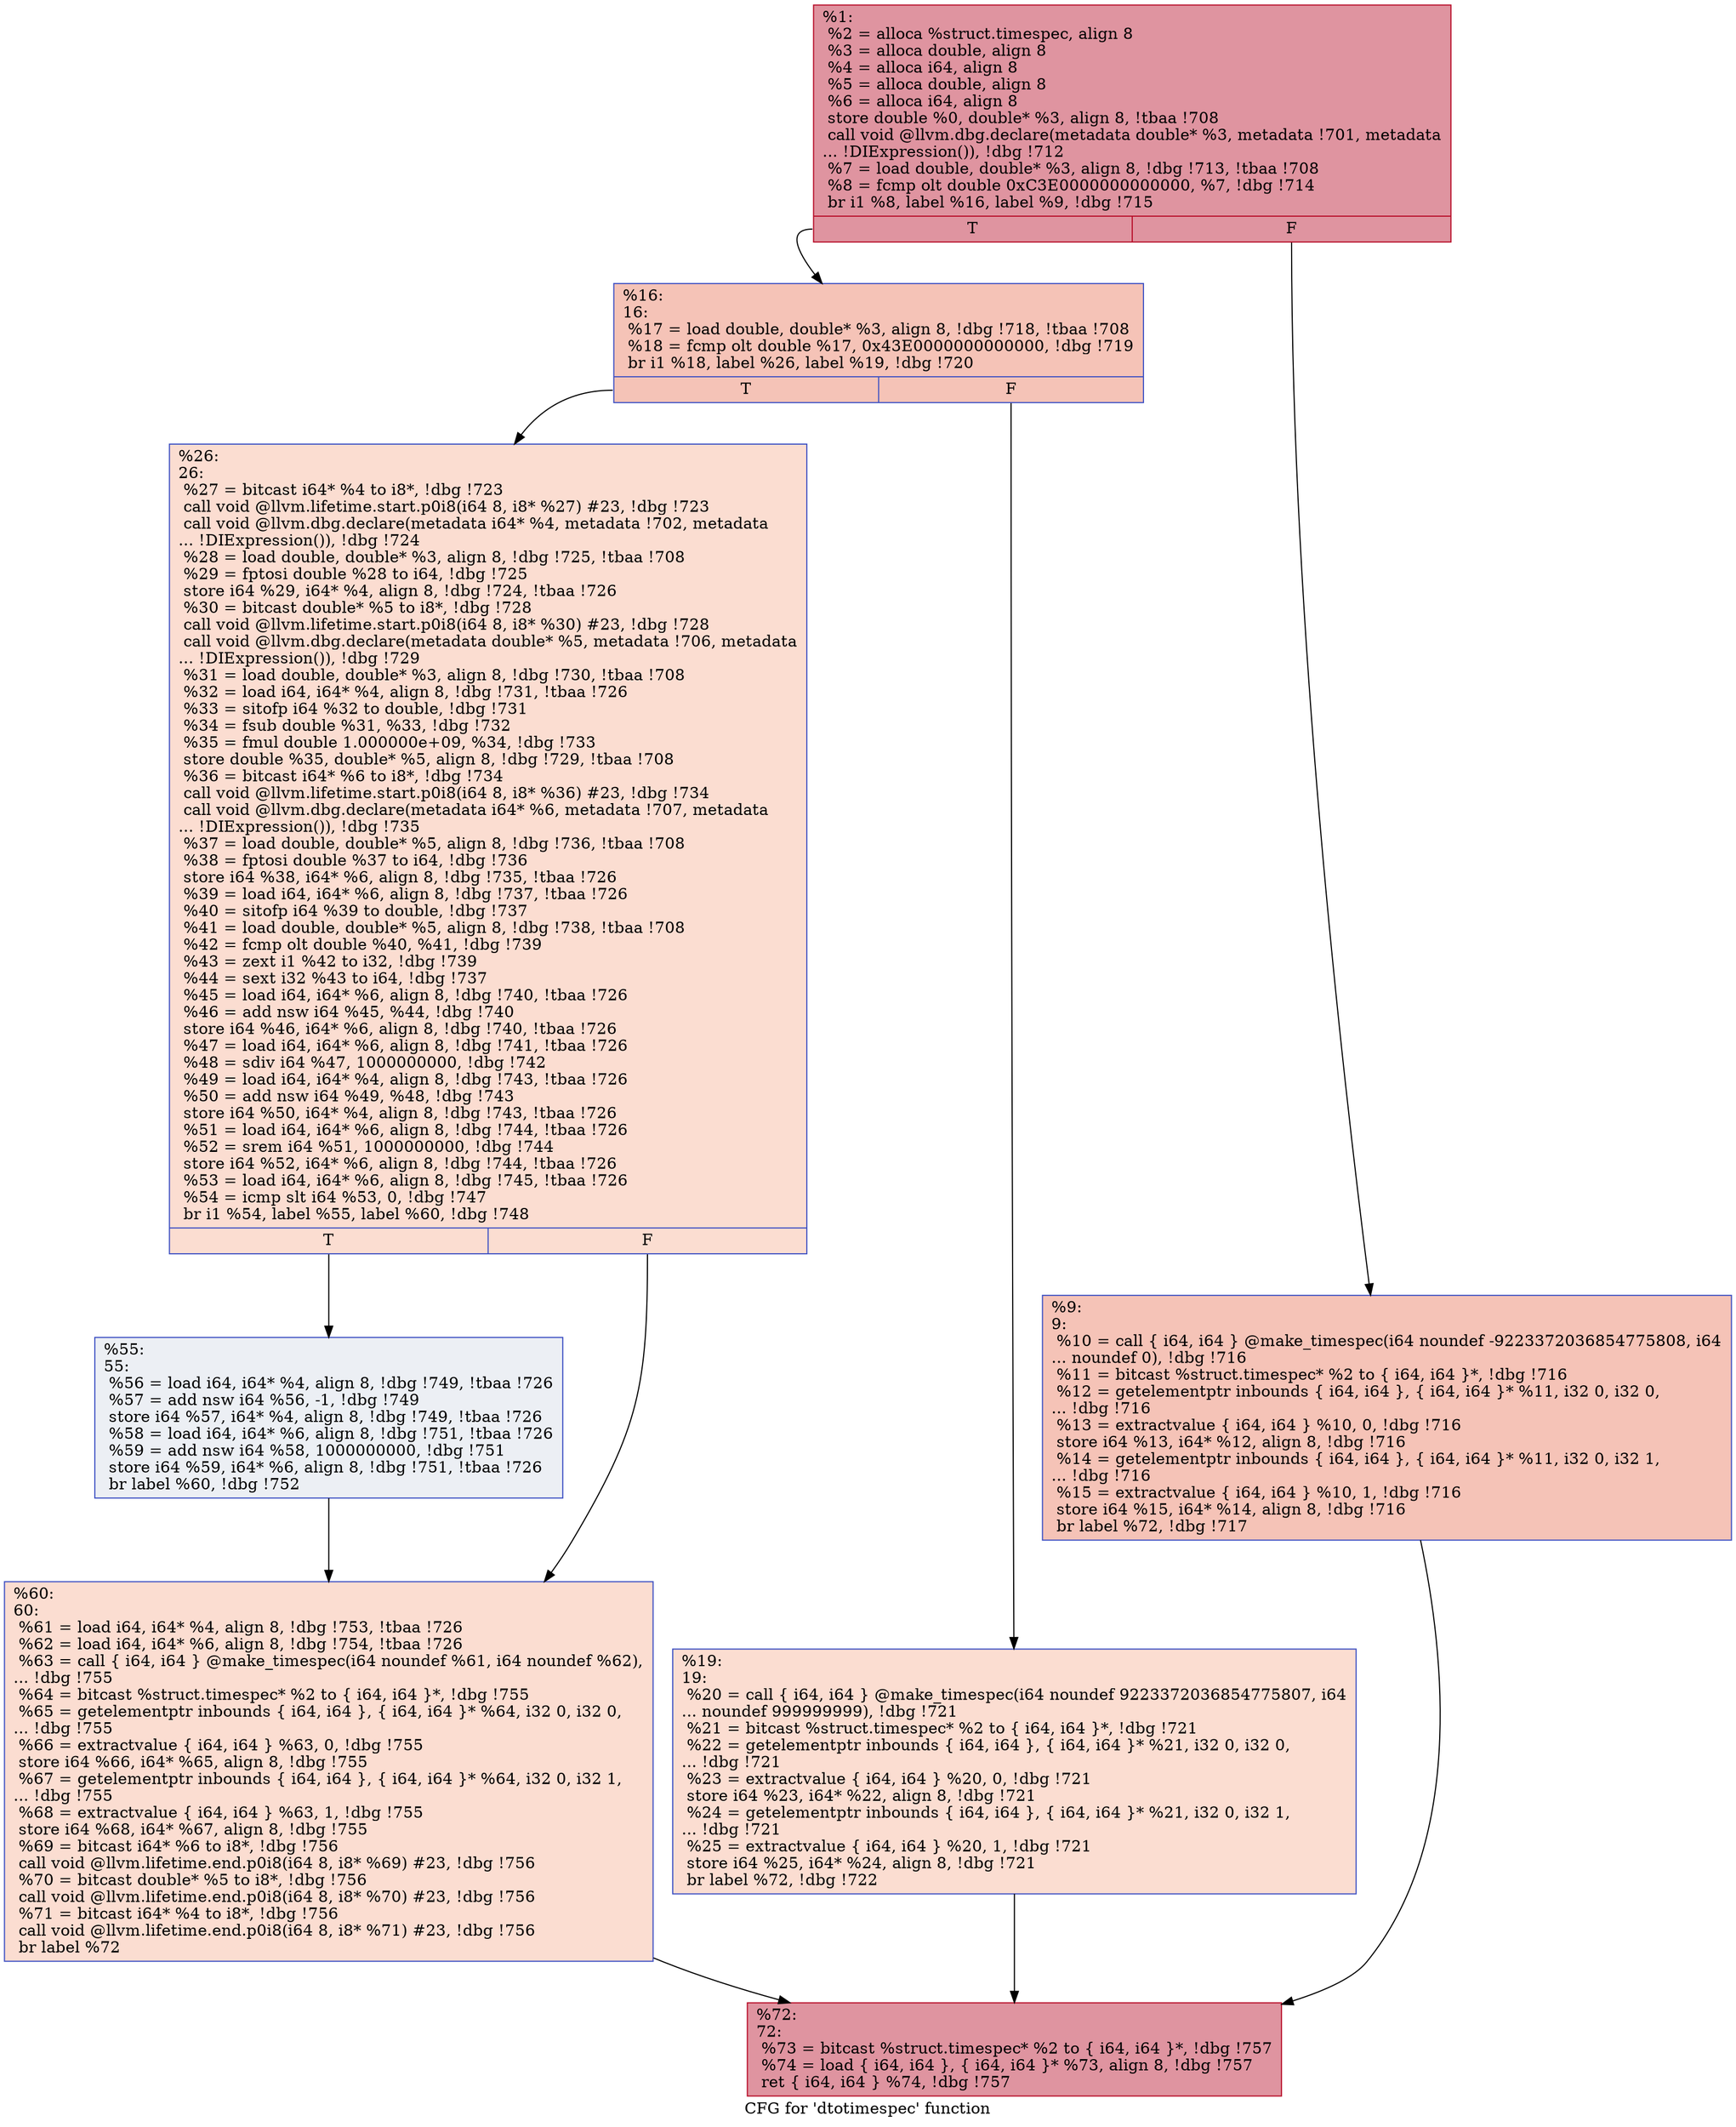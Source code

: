 digraph "CFG for 'dtotimespec' function" {
	label="CFG for 'dtotimespec' function";

	Node0x9c9070 [shape=record,color="#b70d28ff", style=filled, fillcolor="#b70d2870",label="{%1:\l  %2 = alloca %struct.timespec, align 8\l  %3 = alloca double, align 8\l  %4 = alloca i64, align 8\l  %5 = alloca double, align 8\l  %6 = alloca i64, align 8\l  store double %0, double* %3, align 8, !tbaa !708\l  call void @llvm.dbg.declare(metadata double* %3, metadata !701, metadata\l... !DIExpression()), !dbg !712\l  %7 = load double, double* %3, align 8, !dbg !713, !tbaa !708\l  %8 = fcmp olt double 0xC3E0000000000000, %7, !dbg !714\l  br i1 %8, label %16, label %9, !dbg !715\l|{<s0>T|<s1>F}}"];
	Node0x9c9070:s0 -> Node0x9cc020;
	Node0x9c9070:s1 -> Node0x9cbfd0;
	Node0x9cbfd0 [shape=record,color="#3d50c3ff", style=filled, fillcolor="#e8765c70",label="{%9:\l9:                                                \l  %10 = call \{ i64, i64 \} @make_timespec(i64 noundef -9223372036854775808, i64\l... noundef 0), !dbg !716\l  %11 = bitcast %struct.timespec* %2 to \{ i64, i64 \}*, !dbg !716\l  %12 = getelementptr inbounds \{ i64, i64 \}, \{ i64, i64 \}* %11, i32 0, i32 0,\l... !dbg !716\l  %13 = extractvalue \{ i64, i64 \} %10, 0, !dbg !716\l  store i64 %13, i64* %12, align 8, !dbg !716\l  %14 = getelementptr inbounds \{ i64, i64 \}, \{ i64, i64 \}* %11, i32 0, i32 1,\l... !dbg !716\l  %15 = extractvalue \{ i64, i64 \} %10, 1, !dbg !716\l  store i64 %15, i64* %14, align 8, !dbg !716\l  br label %72, !dbg !717\l}"];
	Node0x9cbfd0 -> Node0x9cc1b0;
	Node0x9cc020 [shape=record,color="#3d50c3ff", style=filled, fillcolor="#e8765c70",label="{%16:\l16:                                               \l  %17 = load double, double* %3, align 8, !dbg !718, !tbaa !708\l  %18 = fcmp olt double %17, 0x43E0000000000000, !dbg !719\l  br i1 %18, label %26, label %19, !dbg !720\l|{<s0>T|<s1>F}}"];
	Node0x9cc020:s0 -> Node0x9cc0c0;
	Node0x9cc020:s1 -> Node0x9cc070;
	Node0x9cc070 [shape=record,color="#3d50c3ff", style=filled, fillcolor="#f7b39670",label="{%19:\l19:                                               \l  %20 = call \{ i64, i64 \} @make_timespec(i64 noundef 9223372036854775807, i64\l... noundef 999999999), !dbg !721\l  %21 = bitcast %struct.timespec* %2 to \{ i64, i64 \}*, !dbg !721\l  %22 = getelementptr inbounds \{ i64, i64 \}, \{ i64, i64 \}* %21, i32 0, i32 0,\l... !dbg !721\l  %23 = extractvalue \{ i64, i64 \} %20, 0, !dbg !721\l  store i64 %23, i64* %22, align 8, !dbg !721\l  %24 = getelementptr inbounds \{ i64, i64 \}, \{ i64, i64 \}* %21, i32 0, i32 1,\l... !dbg !721\l  %25 = extractvalue \{ i64, i64 \} %20, 1, !dbg !721\l  store i64 %25, i64* %24, align 8, !dbg !721\l  br label %72, !dbg !722\l}"];
	Node0x9cc070 -> Node0x9cc1b0;
	Node0x9cc0c0 [shape=record,color="#3d50c3ff", style=filled, fillcolor="#f7b39670",label="{%26:\l26:                                               \l  %27 = bitcast i64* %4 to i8*, !dbg !723\l  call void @llvm.lifetime.start.p0i8(i64 8, i8* %27) #23, !dbg !723\l  call void @llvm.dbg.declare(metadata i64* %4, metadata !702, metadata\l... !DIExpression()), !dbg !724\l  %28 = load double, double* %3, align 8, !dbg !725, !tbaa !708\l  %29 = fptosi double %28 to i64, !dbg !725\l  store i64 %29, i64* %4, align 8, !dbg !724, !tbaa !726\l  %30 = bitcast double* %5 to i8*, !dbg !728\l  call void @llvm.lifetime.start.p0i8(i64 8, i8* %30) #23, !dbg !728\l  call void @llvm.dbg.declare(metadata double* %5, metadata !706, metadata\l... !DIExpression()), !dbg !729\l  %31 = load double, double* %3, align 8, !dbg !730, !tbaa !708\l  %32 = load i64, i64* %4, align 8, !dbg !731, !tbaa !726\l  %33 = sitofp i64 %32 to double, !dbg !731\l  %34 = fsub double %31, %33, !dbg !732\l  %35 = fmul double 1.000000e+09, %34, !dbg !733\l  store double %35, double* %5, align 8, !dbg !729, !tbaa !708\l  %36 = bitcast i64* %6 to i8*, !dbg !734\l  call void @llvm.lifetime.start.p0i8(i64 8, i8* %36) #23, !dbg !734\l  call void @llvm.dbg.declare(metadata i64* %6, metadata !707, metadata\l... !DIExpression()), !dbg !735\l  %37 = load double, double* %5, align 8, !dbg !736, !tbaa !708\l  %38 = fptosi double %37 to i64, !dbg !736\l  store i64 %38, i64* %6, align 8, !dbg !735, !tbaa !726\l  %39 = load i64, i64* %6, align 8, !dbg !737, !tbaa !726\l  %40 = sitofp i64 %39 to double, !dbg !737\l  %41 = load double, double* %5, align 8, !dbg !738, !tbaa !708\l  %42 = fcmp olt double %40, %41, !dbg !739\l  %43 = zext i1 %42 to i32, !dbg !739\l  %44 = sext i32 %43 to i64, !dbg !737\l  %45 = load i64, i64* %6, align 8, !dbg !740, !tbaa !726\l  %46 = add nsw i64 %45, %44, !dbg !740\l  store i64 %46, i64* %6, align 8, !dbg !740, !tbaa !726\l  %47 = load i64, i64* %6, align 8, !dbg !741, !tbaa !726\l  %48 = sdiv i64 %47, 1000000000, !dbg !742\l  %49 = load i64, i64* %4, align 8, !dbg !743, !tbaa !726\l  %50 = add nsw i64 %49, %48, !dbg !743\l  store i64 %50, i64* %4, align 8, !dbg !743, !tbaa !726\l  %51 = load i64, i64* %6, align 8, !dbg !744, !tbaa !726\l  %52 = srem i64 %51, 1000000000, !dbg !744\l  store i64 %52, i64* %6, align 8, !dbg !744, !tbaa !726\l  %53 = load i64, i64* %6, align 8, !dbg !745, !tbaa !726\l  %54 = icmp slt i64 %53, 0, !dbg !747\l  br i1 %54, label %55, label %60, !dbg !748\l|{<s0>T|<s1>F}}"];
	Node0x9cc0c0:s0 -> Node0x9cc110;
	Node0x9cc0c0:s1 -> Node0x9cc160;
	Node0x9cc110 [shape=record,color="#3d50c3ff", style=filled, fillcolor="#d4dbe670",label="{%55:\l55:                                               \l  %56 = load i64, i64* %4, align 8, !dbg !749, !tbaa !726\l  %57 = add nsw i64 %56, -1, !dbg !749\l  store i64 %57, i64* %4, align 8, !dbg !749, !tbaa !726\l  %58 = load i64, i64* %6, align 8, !dbg !751, !tbaa !726\l  %59 = add nsw i64 %58, 1000000000, !dbg !751\l  store i64 %59, i64* %6, align 8, !dbg !751, !tbaa !726\l  br label %60, !dbg !752\l}"];
	Node0x9cc110 -> Node0x9cc160;
	Node0x9cc160 [shape=record,color="#3d50c3ff", style=filled, fillcolor="#f7b39670",label="{%60:\l60:                                               \l  %61 = load i64, i64* %4, align 8, !dbg !753, !tbaa !726\l  %62 = load i64, i64* %6, align 8, !dbg !754, !tbaa !726\l  %63 = call \{ i64, i64 \} @make_timespec(i64 noundef %61, i64 noundef %62),\l... !dbg !755\l  %64 = bitcast %struct.timespec* %2 to \{ i64, i64 \}*, !dbg !755\l  %65 = getelementptr inbounds \{ i64, i64 \}, \{ i64, i64 \}* %64, i32 0, i32 0,\l... !dbg !755\l  %66 = extractvalue \{ i64, i64 \} %63, 0, !dbg !755\l  store i64 %66, i64* %65, align 8, !dbg !755\l  %67 = getelementptr inbounds \{ i64, i64 \}, \{ i64, i64 \}* %64, i32 0, i32 1,\l... !dbg !755\l  %68 = extractvalue \{ i64, i64 \} %63, 1, !dbg !755\l  store i64 %68, i64* %67, align 8, !dbg !755\l  %69 = bitcast i64* %6 to i8*, !dbg !756\l  call void @llvm.lifetime.end.p0i8(i64 8, i8* %69) #23, !dbg !756\l  %70 = bitcast double* %5 to i8*, !dbg !756\l  call void @llvm.lifetime.end.p0i8(i64 8, i8* %70) #23, !dbg !756\l  %71 = bitcast i64* %4 to i8*, !dbg !756\l  call void @llvm.lifetime.end.p0i8(i64 8, i8* %71) #23, !dbg !756\l  br label %72\l}"];
	Node0x9cc160 -> Node0x9cc1b0;
	Node0x9cc1b0 [shape=record,color="#b70d28ff", style=filled, fillcolor="#b70d2870",label="{%72:\l72:                                               \l  %73 = bitcast %struct.timespec* %2 to \{ i64, i64 \}*, !dbg !757\l  %74 = load \{ i64, i64 \}, \{ i64, i64 \}* %73, align 8, !dbg !757\l  ret \{ i64, i64 \} %74, !dbg !757\l}"];
}
